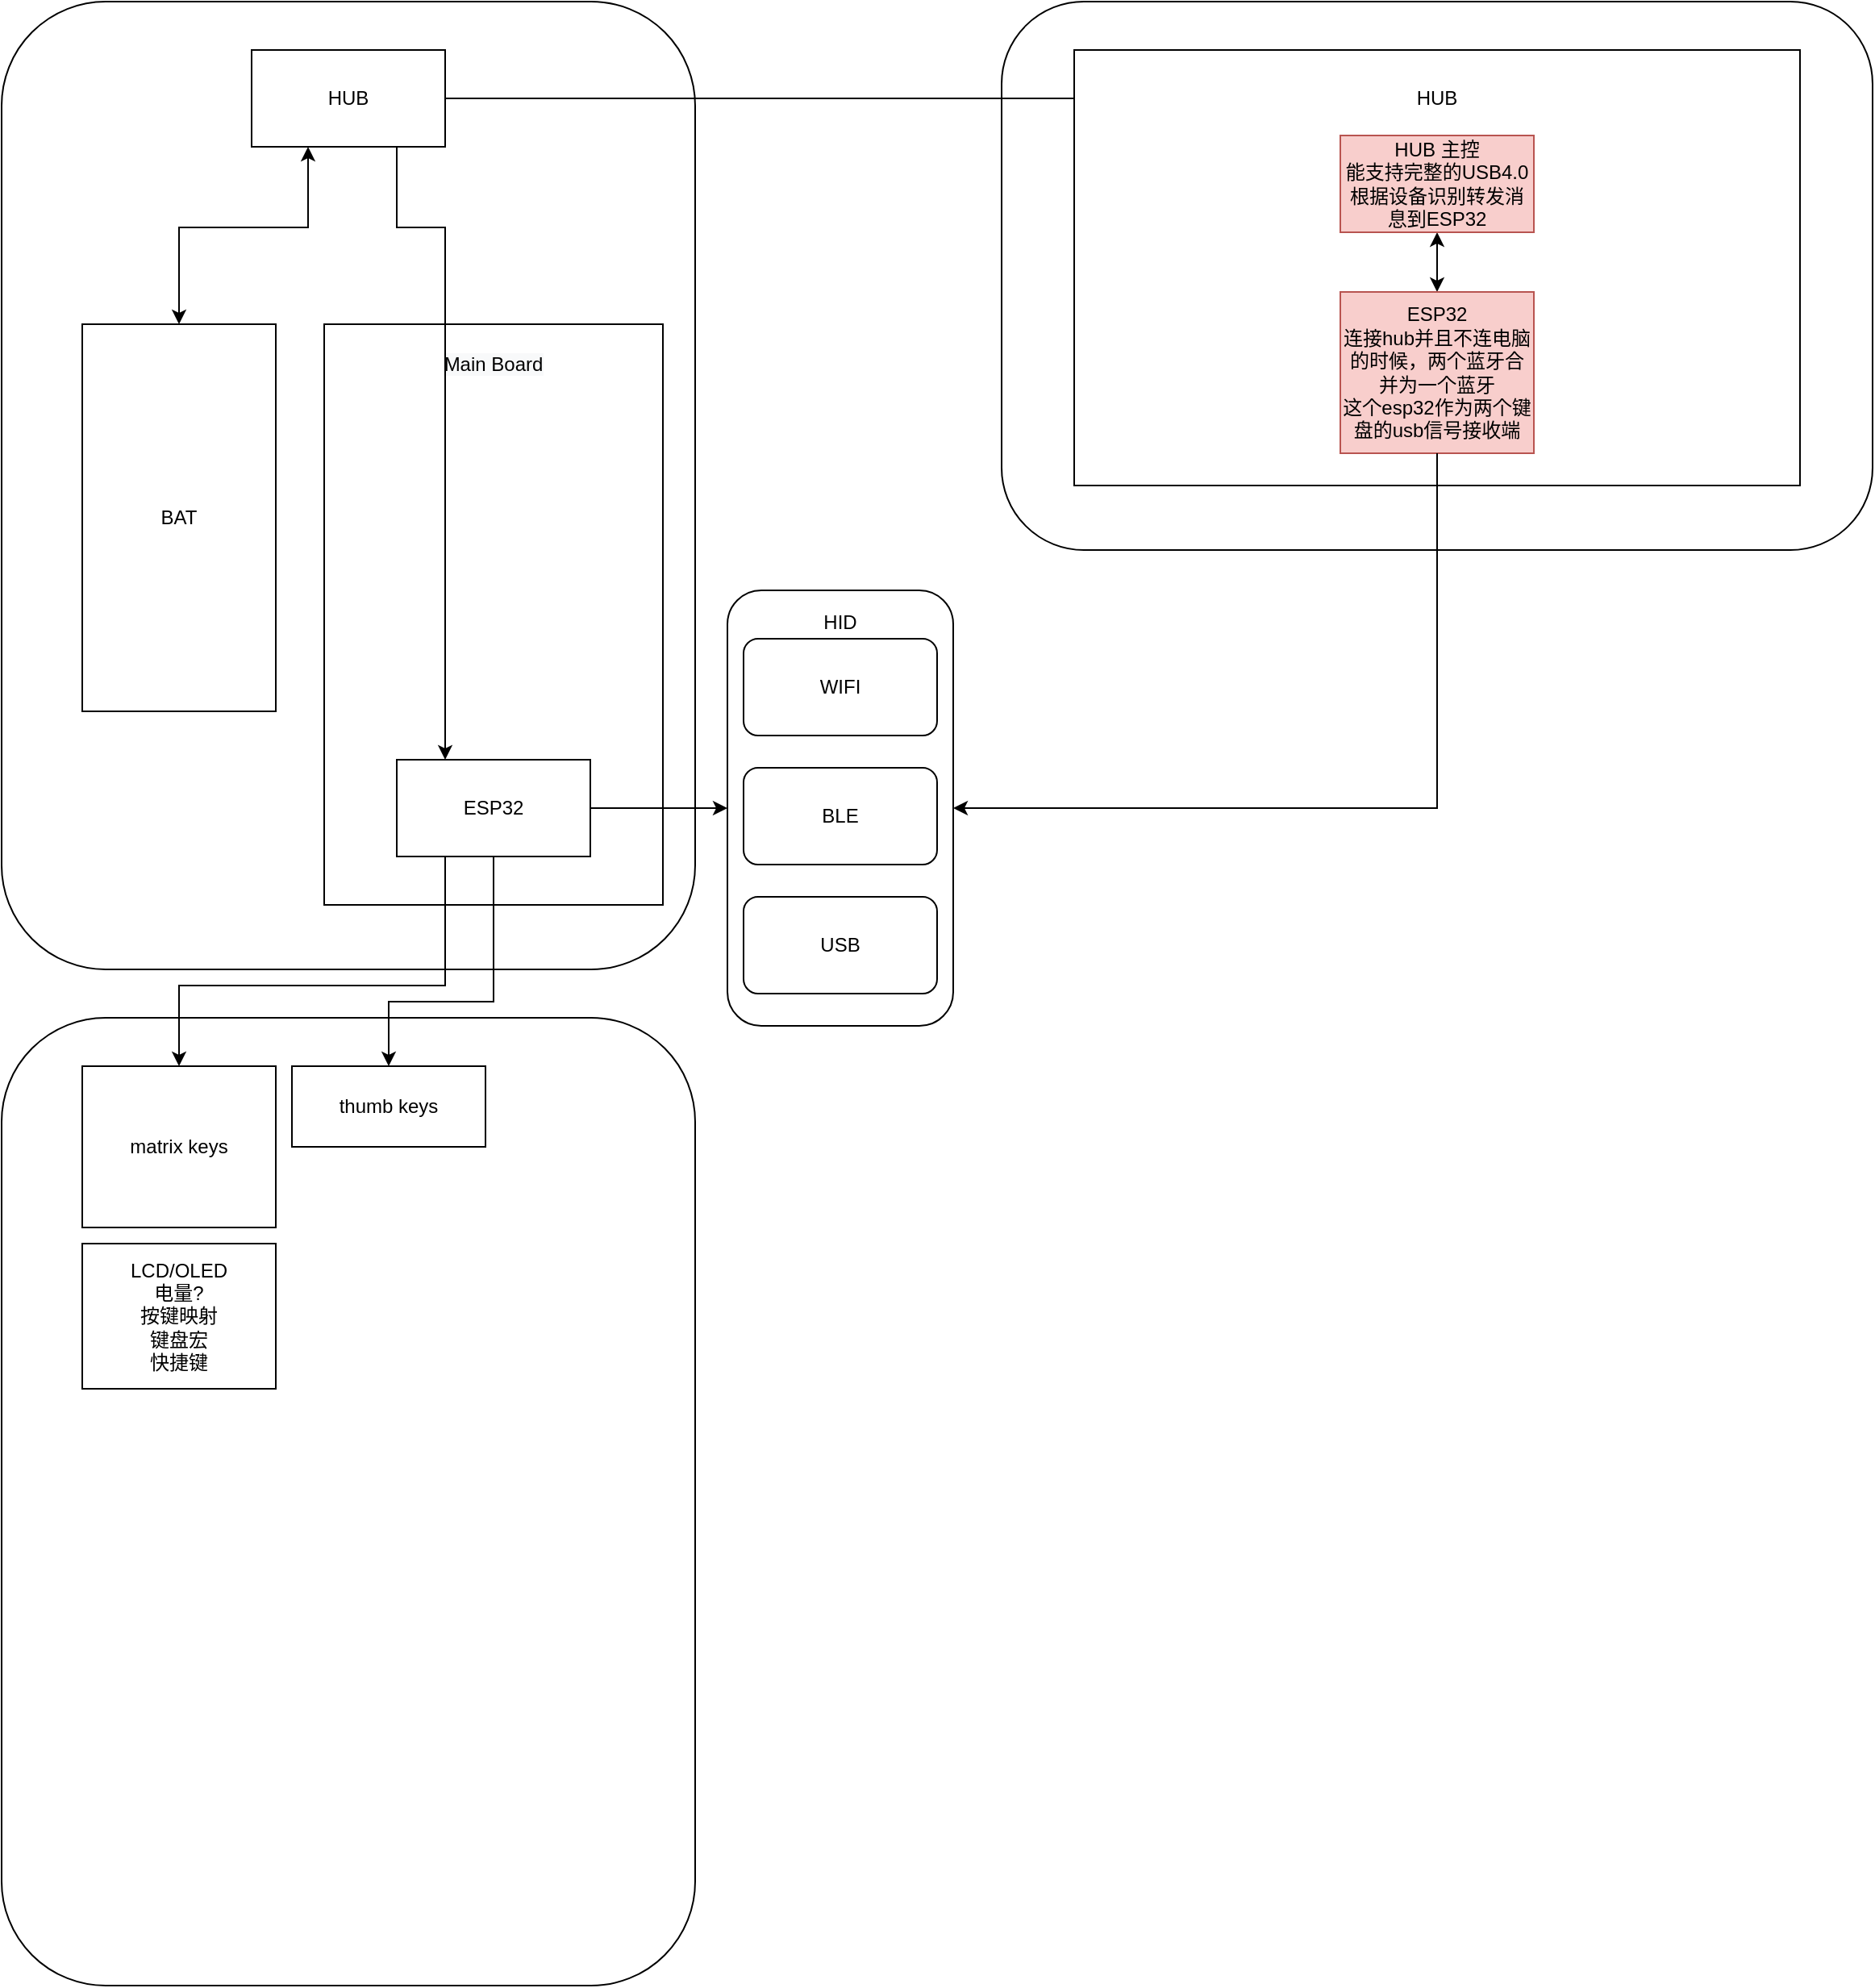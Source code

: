 <mxfile version="20.2.4" type="github">
  <diagram id="2KM-rFrR2xTsXC9PlKku" name="第 1 页">
    <mxGraphModel dx="1298" dy="840" grid="1" gridSize="10" guides="1" tooltips="1" connect="1" arrows="1" fold="1" page="1" pageScale="1" pageWidth="850" pageHeight="1100" math="0" shadow="0">
      <root>
        <mxCell id="0" />
        <mxCell id="1" parent="0" />
        <mxCell id="3FKa7wvlGTYPQKq6c4H--8" value="" style="rounded=1;whiteSpace=wrap;html=1;" parent="1" vertex="1">
          <mxGeometry x="70" y="50" width="430" height="600" as="geometry" />
        </mxCell>
        <mxCell id="3FKa7wvlGTYPQKq6c4H--9" value="BAT" style="rounded=0;whiteSpace=wrap;html=1;" parent="1" vertex="1">
          <mxGeometry x="120" y="250" width="120" height="240" as="geometry" />
        </mxCell>
        <mxCell id="3FKa7wvlGTYPQKq6c4H--10" value="HUB" style="rounded=0;whiteSpace=wrap;html=1;" parent="1" vertex="1">
          <mxGeometry x="225" y="80" width="120" height="60" as="geometry" />
        </mxCell>
        <mxCell id="3FKa7wvlGTYPQKq6c4H--12" value="" style="edgeStyle=elbowEdgeStyle;elbow=vertical;endArrow=classic;html=1;rounded=0;startArrow=classic;startFill=1;" parent="1" source="3FKa7wvlGTYPQKq6c4H--10" target="3FKa7wvlGTYPQKq6c4H--9" edge="1">
          <mxGeometry width="50" height="50" relative="1" as="geometry">
            <mxPoint x="450" y="320" as="sourcePoint" />
            <mxPoint x="500" y="270" as="targetPoint" />
            <Array as="points">
              <mxPoint x="260" y="190" />
            </Array>
          </mxGeometry>
        </mxCell>
        <mxCell id="3FKa7wvlGTYPQKq6c4H--20" value="" style="rounded=1;whiteSpace=wrap;html=1;" parent="1" vertex="1">
          <mxGeometry x="70" y="680" width="430" height="600" as="geometry" />
        </mxCell>
        <mxCell id="3FKa7wvlGTYPQKq6c4H--21" value="matrix keys" style="rounded=0;whiteSpace=wrap;html=1;" parent="1" vertex="1">
          <mxGeometry x="120" y="710" width="120" height="100" as="geometry" />
        </mxCell>
        <mxCell id="3FKa7wvlGTYPQKq6c4H--22" value="thumb keys" style="rounded=0;whiteSpace=wrap;html=1;" parent="1" vertex="1">
          <mxGeometry x="250" y="710" width="120" height="50" as="geometry" />
        </mxCell>
        <mxCell id="3FKa7wvlGTYPQKq6c4H--17" value="" style="group;container=1;" parent="1" vertex="1" connectable="0">
          <mxGeometry x="270" y="250" width="210" height="360" as="geometry" />
        </mxCell>
        <mxCell id="3FKa7wvlGTYPQKq6c4H--11" value="" style="rounded=0;whiteSpace=wrap;html=1;" parent="3FKa7wvlGTYPQKq6c4H--17" vertex="1">
          <mxGeometry width="210" height="360" as="geometry" />
        </mxCell>
        <mxCell id="3FKa7wvlGTYPQKq6c4H--16" value="&lt;meta charset=&quot;utf-8&quot;&gt;&lt;span style=&quot;color: rgb(0, 0, 0); font-family: Helvetica; font-size: 12px; font-style: normal; font-variant-ligatures: normal; font-variant-caps: normal; font-weight: 400; letter-spacing: normal; orphans: 2; text-align: center; text-indent: 0px; text-transform: none; widows: 2; word-spacing: 0px; -webkit-text-stroke-width: 0px; background-color: rgb(248, 249, 250); text-decoration-thickness: initial; text-decoration-style: initial; text-decoration-color: initial; float: none; display: inline !important;&quot;&gt;Main Board&lt;/span&gt;" style="text;html=1;strokeColor=none;fillColor=none;align=center;verticalAlign=middle;whiteSpace=wrap;rounded=0;" parent="3FKa7wvlGTYPQKq6c4H--17" vertex="1">
          <mxGeometry x="55" y="10" width="100" height="30" as="geometry" />
        </mxCell>
        <mxCell id="3FKa7wvlGTYPQKq6c4H--18" value="ESP32" style="rounded=0;whiteSpace=wrap;html=1;" parent="3FKa7wvlGTYPQKq6c4H--17" vertex="1">
          <mxGeometry x="45" y="270" width="120" height="60" as="geometry" />
        </mxCell>
        <mxCell id="3FKa7wvlGTYPQKq6c4H--13" value="" style="edgeStyle=elbowEdgeStyle;elbow=vertical;endArrow=classic;html=1;rounded=0;exitX=0.75;exitY=1;exitDx=0;exitDy=0;entryX=0.25;entryY=0;entryDx=0;entryDy=0;" parent="1" source="3FKa7wvlGTYPQKq6c4H--10" target="3FKa7wvlGTYPQKq6c4H--18" edge="1">
          <mxGeometry width="50" height="50" relative="1" as="geometry">
            <mxPoint x="270" y="170" as="sourcePoint" />
            <mxPoint x="190" y="440" as="targetPoint" />
            <Array as="points">
              <mxPoint x="330" y="190" />
            </Array>
          </mxGeometry>
        </mxCell>
        <mxCell id="3FKa7wvlGTYPQKq6c4H--24" value="" style="edgeStyle=elbowEdgeStyle;elbow=vertical;endArrow=classic;html=1;rounded=0;exitX=0.25;exitY=1;exitDx=0;exitDy=0;entryX=0.5;entryY=0;entryDx=0;entryDy=0;" parent="1" source="3FKa7wvlGTYPQKq6c4H--18" target="3FKa7wvlGTYPQKq6c4H--21" edge="1">
          <mxGeometry width="50" height="50" relative="1" as="geometry">
            <mxPoint x="580" y="530" as="sourcePoint" />
            <mxPoint x="630" y="480" as="targetPoint" />
            <Array as="points">
              <mxPoint x="260" y="660" />
            </Array>
          </mxGeometry>
        </mxCell>
        <mxCell id="3FKa7wvlGTYPQKq6c4H--25" value="" style="edgeStyle=elbowEdgeStyle;elbow=vertical;endArrow=classic;html=1;rounded=0;exitX=0.5;exitY=1;exitDx=0;exitDy=0;entryX=0.5;entryY=0;entryDx=0;entryDy=0;" parent="1" source="3FKa7wvlGTYPQKq6c4H--18" target="3FKa7wvlGTYPQKq6c4H--22" edge="1">
          <mxGeometry width="50" height="50" relative="1" as="geometry">
            <mxPoint x="355" y="590" as="sourcePoint" />
            <mxPoint x="190" y="720" as="targetPoint" />
            <Array as="points">
              <mxPoint x="270" y="670" />
            </Array>
          </mxGeometry>
        </mxCell>
        <mxCell id="3FKa7wvlGTYPQKq6c4H--31" value="" style="group" parent="1" vertex="1" connectable="0">
          <mxGeometry x="520" y="415" width="140" height="270" as="geometry" />
        </mxCell>
        <mxCell id="3FKa7wvlGTYPQKq6c4H--29" value="" style="rounded=1;whiteSpace=wrap;html=1;" parent="3FKa7wvlGTYPQKq6c4H--31" vertex="1">
          <mxGeometry width="140" height="270" as="geometry" />
        </mxCell>
        <mxCell id="3FKa7wvlGTYPQKq6c4H--26" value="WIFI" style="rounded=1;whiteSpace=wrap;html=1;" parent="3FKa7wvlGTYPQKq6c4H--31" vertex="1">
          <mxGeometry x="10" y="30" width="120" height="60" as="geometry" />
        </mxCell>
        <mxCell id="3FKa7wvlGTYPQKq6c4H--27" value="BLE" style="rounded=1;whiteSpace=wrap;html=1;" parent="3FKa7wvlGTYPQKq6c4H--31" vertex="1">
          <mxGeometry x="10" y="110" width="120" height="60" as="geometry" />
        </mxCell>
        <mxCell id="3FKa7wvlGTYPQKq6c4H--28" value="USB" style="rounded=1;whiteSpace=wrap;html=1;" parent="3FKa7wvlGTYPQKq6c4H--31" vertex="1">
          <mxGeometry x="10" y="190" width="120" height="60" as="geometry" />
        </mxCell>
        <mxCell id="3FKa7wvlGTYPQKq6c4H--30" value="HID" style="text;html=1;strokeColor=none;fillColor=none;align=center;verticalAlign=middle;whiteSpace=wrap;rounded=0;" parent="3FKa7wvlGTYPQKq6c4H--31" vertex="1">
          <mxGeometry x="40" y="5" width="60" height="30" as="geometry" />
        </mxCell>
        <mxCell id="3FKa7wvlGTYPQKq6c4H--32" value="" style="endArrow=classic;html=1;rounded=0;exitX=1;exitY=0.5;exitDx=0;exitDy=0;entryX=0;entryY=0.5;entryDx=0;entryDy=0;" parent="1" source="3FKa7wvlGTYPQKq6c4H--18" target="3FKa7wvlGTYPQKq6c4H--29" edge="1">
          <mxGeometry width="50" height="50" relative="1" as="geometry">
            <mxPoint x="580" y="410" as="sourcePoint" />
            <mxPoint x="630" y="360" as="targetPoint" />
          </mxGeometry>
        </mxCell>
        <mxCell id="3FKa7wvlGTYPQKq6c4H--33" value="" style="rounded=1;whiteSpace=wrap;html=1;" parent="1" vertex="1">
          <mxGeometry x="690" y="50" width="540" height="340" as="geometry" />
        </mxCell>
        <mxCell id="3FKa7wvlGTYPQKq6c4H--35" value="" style="endArrow=classic;html=1;rounded=0;exitX=1;exitY=0.5;exitDx=0;exitDy=0;entryX=0;entryY=0.5;entryDx=0;entryDy=0;" parent="1" source="3FKa7wvlGTYPQKq6c4H--10" edge="1">
          <mxGeometry width="50" height="50" relative="1" as="geometry">
            <mxPoint x="580" y="370" as="sourcePoint" />
            <mxPoint x="900" y="110" as="targetPoint" />
          </mxGeometry>
        </mxCell>
        <mxCell id="3FKa7wvlGTYPQKq6c4H--36" value="" style="rounded=0;whiteSpace=wrap;html=1;" parent="1" vertex="1">
          <mxGeometry x="735" y="80" width="450" height="270" as="geometry" />
        </mxCell>
        <mxCell id="3FKa7wvlGTYPQKq6c4H--46" value="" style="edgeStyle=orthogonalEdgeStyle;rounded=0;orthogonalLoop=1;jettySize=auto;html=1;startArrow=classic;startFill=1;exitX=0.5;exitY=1;exitDx=0;exitDy=0;" parent="1" source="3FKa7wvlGTYPQKq6c4H--48" target="3FKa7wvlGTYPQKq6c4H--38" edge="1">
          <mxGeometry relative="1" as="geometry" />
        </mxCell>
        <mxCell id="3FKa7wvlGTYPQKq6c4H--37" value="HUB" style="text;html=1;strokeColor=none;fillColor=none;align=center;verticalAlign=middle;whiteSpace=wrap;rounded=0;" parent="1" vertex="1">
          <mxGeometry x="910" y="95" width="100" height="30" as="geometry" />
        </mxCell>
        <mxCell id="3FKa7wvlGTYPQKq6c4H--38" value="ESP32&lt;br&gt;连接hub并且不连电脑的时候，两个蓝牙合并为一个蓝牙&lt;br&gt;这个esp32作为两个键盘的usb信号接收端" style="rounded=0;whiteSpace=wrap;html=1;strokeColor=#b85450;fillColor=#f8cecc;" parent="1" vertex="1">
          <mxGeometry x="900" y="230" width="120" height="100" as="geometry" />
        </mxCell>
        <mxCell id="3FKa7wvlGTYPQKq6c4H--45" value="" style="edgeStyle=elbowEdgeStyle;elbow=vertical;endArrow=classic;html=1;rounded=0;entryX=1;entryY=0.5;entryDx=0;entryDy=0;" parent="1" source="3FKa7wvlGTYPQKq6c4H--38" target="3FKa7wvlGTYPQKq6c4H--29" edge="1">
          <mxGeometry width="50" height="50" relative="1" as="geometry">
            <mxPoint x="590" y="330" as="sourcePoint" />
            <mxPoint x="640" y="280" as="targetPoint" />
            <Array as="points">
              <mxPoint x="810" y="550" />
            </Array>
          </mxGeometry>
        </mxCell>
        <mxCell id="3FKa7wvlGTYPQKq6c4H--48" value="HUB 主控&lt;br&gt;能支持完整的USB4.0&lt;br&gt;根据设备识别转发消息到ESP32" style="rounded=0;whiteSpace=wrap;html=1;strokeColor=#b85450;fillColor=#f8cecc;" parent="1" vertex="1">
          <mxGeometry x="900" y="133" width="120" height="60" as="geometry" />
        </mxCell>
        <mxCell id="3FKa7wvlGTYPQKq6c4H--49" value="LCD/OLED&lt;br&gt;电量?&lt;br&gt;按键映射&lt;br&gt;键盘宏&lt;br&gt;快捷键&lt;br&gt;" style="rounded=0;whiteSpace=wrap;html=1;strokeColor=#000000;" parent="1" vertex="1">
          <mxGeometry x="120" y="820" width="120" height="90" as="geometry" />
        </mxCell>
      </root>
    </mxGraphModel>
  </diagram>
</mxfile>
